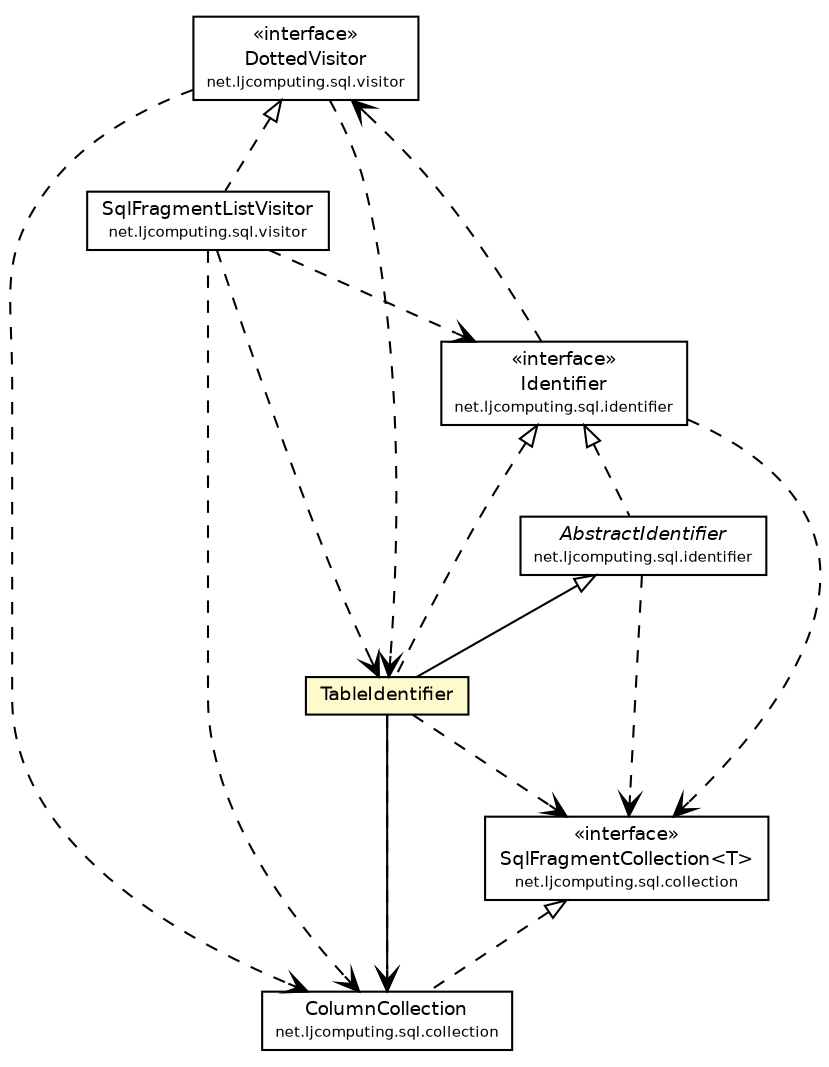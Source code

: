 #!/usr/local/bin/dot
#
# Class diagram 
# Generated by UMLGraph version R5_6 (http://www.umlgraph.org/)
#

digraph G {
	edge [fontname="Helvetica",fontsize=10,labelfontname="Helvetica",labelfontsize=10];
	node [fontname="Helvetica",fontsize=10,shape=plaintext];
	nodesep=0.25;
	ranksep=0.5;
	// net.ljcomputing.sql.visitor.DottedVisitor
	c1158 [label=<<table title="net.ljcomputing.sql.visitor.DottedVisitor" border="0" cellborder="1" cellspacing="0" cellpadding="2" port="p" href="../../visitor/DottedVisitor.html">
		<tr><td><table border="0" cellspacing="0" cellpadding="1">
<tr><td align="center" balign="center"> &#171;interface&#187; </td></tr>
<tr><td align="center" balign="center"> DottedVisitor </td></tr>
<tr><td align="center" balign="center"><font point-size="7.0"> net.ljcomputing.sql.visitor </font></td></tr>
		</table></td></tr>
		</table>>, URL="../../visitor/DottedVisitor.html", fontname="Helvetica", fontcolor="black", fontsize=9.0];
	// net.ljcomputing.sql.visitor.SqlFragmentListVisitor
	c1160 [label=<<table title="net.ljcomputing.sql.visitor.SqlFragmentListVisitor" border="0" cellborder="1" cellspacing="0" cellpadding="2" port="p" href="../../visitor/SqlFragmentListVisitor.html">
		<tr><td><table border="0" cellspacing="0" cellpadding="1">
<tr><td align="center" balign="center"> SqlFragmentListVisitor </td></tr>
<tr><td align="center" balign="center"><font point-size="7.0"> net.ljcomputing.sql.visitor </font></td></tr>
		</table></td></tr>
		</table>>, URL="../../visitor/SqlFragmentListVisitor.html", fontname="Helvetica", fontcolor="black", fontsize=9.0];
	// net.ljcomputing.sql.collection.SqlFragmentCollection<T>
	c1164 [label=<<table title="net.ljcomputing.sql.collection.SqlFragmentCollection" border="0" cellborder="1" cellspacing="0" cellpadding="2" port="p" href="../../collection/SqlFragmentCollection.html">
		<tr><td><table border="0" cellspacing="0" cellpadding="1">
<tr><td align="center" balign="center"> &#171;interface&#187; </td></tr>
<tr><td align="center" balign="center"> SqlFragmentCollection&lt;T&gt; </td></tr>
<tr><td align="center" balign="center"><font point-size="7.0"> net.ljcomputing.sql.collection </font></td></tr>
		</table></td></tr>
		</table>>, URL="../../collection/SqlFragmentCollection.html", fontname="Helvetica", fontcolor="black", fontsize=9.0];
	// net.ljcomputing.sql.collection.ColumnCollection
	c1165 [label=<<table title="net.ljcomputing.sql.collection.ColumnCollection" border="0" cellborder="1" cellspacing="0" cellpadding="2" port="p" href="../../collection/ColumnCollection.html">
		<tr><td><table border="0" cellspacing="0" cellpadding="1">
<tr><td align="center" balign="center"> ColumnCollection </td></tr>
<tr><td align="center" balign="center"><font point-size="7.0"> net.ljcomputing.sql.collection </font></td></tr>
		</table></td></tr>
		</table>>, URL="../../collection/ColumnCollection.html", fontname="Helvetica", fontcolor="black", fontsize=9.0];
	// net.ljcomputing.sql.identifier.table.TableIdentifier
	c1170 [label=<<table title="net.ljcomputing.sql.identifier.table.TableIdentifier" border="0" cellborder="1" cellspacing="0" cellpadding="2" port="p" bgcolor="lemonChiffon" href="./TableIdentifier.html">
		<tr><td><table border="0" cellspacing="0" cellpadding="1">
<tr><td align="center" balign="center"> TableIdentifier </td></tr>
		</table></td></tr>
		</table>>, URL="./TableIdentifier.html", fontname="Helvetica", fontcolor="black", fontsize=9.0];
	// net.ljcomputing.sql.identifier.AbstractIdentifier
	c1171 [label=<<table title="net.ljcomputing.sql.identifier.AbstractIdentifier" border="0" cellborder="1" cellspacing="0" cellpadding="2" port="p" href="../AbstractIdentifier.html">
		<tr><td><table border="0" cellspacing="0" cellpadding="1">
<tr><td align="center" balign="center"><font face="Helvetica-Oblique"> AbstractIdentifier </font></td></tr>
<tr><td align="center" balign="center"><font point-size="7.0"> net.ljcomputing.sql.identifier </font></td></tr>
		</table></td></tr>
		</table>>, URL="../AbstractIdentifier.html", fontname="Helvetica", fontcolor="black", fontsize=9.0];
	// net.ljcomputing.sql.identifier.Identifier
	c1172 [label=<<table title="net.ljcomputing.sql.identifier.Identifier" border="0" cellborder="1" cellspacing="0" cellpadding="2" port="p" href="../Identifier.html">
		<tr><td><table border="0" cellspacing="0" cellpadding="1">
<tr><td align="center" balign="center"> &#171;interface&#187; </td></tr>
<tr><td align="center" balign="center"> Identifier </td></tr>
<tr><td align="center" balign="center"><font point-size="7.0"> net.ljcomputing.sql.identifier </font></td></tr>
		</table></td></tr>
		</table>>, URL="../Identifier.html", fontname="Helvetica", fontcolor="black", fontsize=9.0];
	//net.ljcomputing.sql.visitor.SqlFragmentListVisitor implements net.ljcomputing.sql.visitor.DottedVisitor
	c1158:p -> c1160:p [dir=back,arrowtail=empty,style=dashed];
	//net.ljcomputing.sql.collection.ColumnCollection implements net.ljcomputing.sql.collection.SqlFragmentCollection<T>
	c1164:p -> c1165:p [dir=back,arrowtail=empty,style=dashed];
	//net.ljcomputing.sql.identifier.table.TableIdentifier extends net.ljcomputing.sql.identifier.AbstractIdentifier
	c1171:p -> c1170:p [dir=back,arrowtail=empty];
	//net.ljcomputing.sql.identifier.table.TableIdentifier implements net.ljcomputing.sql.identifier.Identifier
	c1172:p -> c1170:p [dir=back,arrowtail=empty,style=dashed];
	//net.ljcomputing.sql.identifier.AbstractIdentifier implements net.ljcomputing.sql.identifier.Identifier
	c1172:p -> c1171:p [dir=back,arrowtail=empty,style=dashed];
	// net.ljcomputing.sql.identifier.table.TableIdentifier NAVASSOC net.ljcomputing.sql.collection.ColumnCollection
	c1170:p -> c1165:p [taillabel="", label="", headlabel="", fontname="Helvetica", fontcolor="black", fontsize=10.0, color="black", arrowhead=open];
	// net.ljcomputing.sql.visitor.DottedVisitor DEPEND net.ljcomputing.sql.identifier.table.TableIdentifier
	c1158:p -> c1170:p [taillabel="", label="", headlabel="", fontname="Helvetica", fontcolor="black", fontsize=10.0, color="black", arrowhead=open, style=dashed];
	// net.ljcomputing.sql.visitor.DottedVisitor DEPEND net.ljcomputing.sql.collection.ColumnCollection
	c1158:p -> c1165:p [taillabel="", label="", headlabel="", fontname="Helvetica", fontcolor="black", fontsize=10.0, color="black", arrowhead=open, style=dashed];
	// net.ljcomputing.sql.visitor.SqlFragmentListVisitor DEPEND net.ljcomputing.sql.identifier.table.TableIdentifier
	c1160:p -> c1170:p [taillabel="", label="", headlabel="", fontname="Helvetica", fontcolor="black", fontsize=10.0, color="black", arrowhead=open, style=dashed];
	// net.ljcomputing.sql.visitor.SqlFragmentListVisitor DEPEND net.ljcomputing.sql.collection.ColumnCollection
	c1160:p -> c1165:p [taillabel="", label="", headlabel="", fontname="Helvetica", fontcolor="black", fontsize=10.0, color="black", arrowhead=open, style=dashed];
	// net.ljcomputing.sql.visitor.SqlFragmentListVisitor DEPEND net.ljcomputing.sql.identifier.Identifier
	c1160:p -> c1172:p [taillabel="", label="", headlabel="", fontname="Helvetica", fontcolor="black", fontsize=10.0, color="black", arrowhead=open, style=dashed];
	// net.ljcomputing.sql.identifier.table.TableIdentifier DEPEND net.ljcomputing.sql.collection.ColumnCollection
	c1170:p -> c1165:p [taillabel="", label="", headlabel="", fontname="Helvetica", fontcolor="black", fontsize=10.0, color="black", arrowhead=open, style=dashed];
	// net.ljcomputing.sql.identifier.table.TableIdentifier DEPEND net.ljcomputing.sql.collection.SqlFragmentCollection<T>
	c1170:p -> c1164:p [taillabel="", label="", headlabel="", fontname="Helvetica", fontcolor="black", fontsize=10.0, color="black", arrowhead=open, style=dashed];
	// net.ljcomputing.sql.identifier.AbstractIdentifier DEPEND net.ljcomputing.sql.collection.SqlFragmentCollection<T>
	c1171:p -> c1164:p [taillabel="", label="", headlabel="", fontname="Helvetica", fontcolor="black", fontsize=10.0, color="black", arrowhead=open, style=dashed];
	// net.ljcomputing.sql.identifier.Identifier DEPEND net.ljcomputing.sql.visitor.DottedVisitor
	c1172:p -> c1158:p [taillabel="", label="", headlabel="", fontname="Helvetica", fontcolor="black", fontsize=10.0, color="black", arrowhead=open, style=dashed];
	// net.ljcomputing.sql.identifier.Identifier DEPEND net.ljcomputing.sql.collection.SqlFragmentCollection<T>
	c1172:p -> c1164:p [taillabel="", label="", headlabel="", fontname="Helvetica", fontcolor="black", fontsize=10.0, color="black", arrowhead=open, style=dashed];
}

